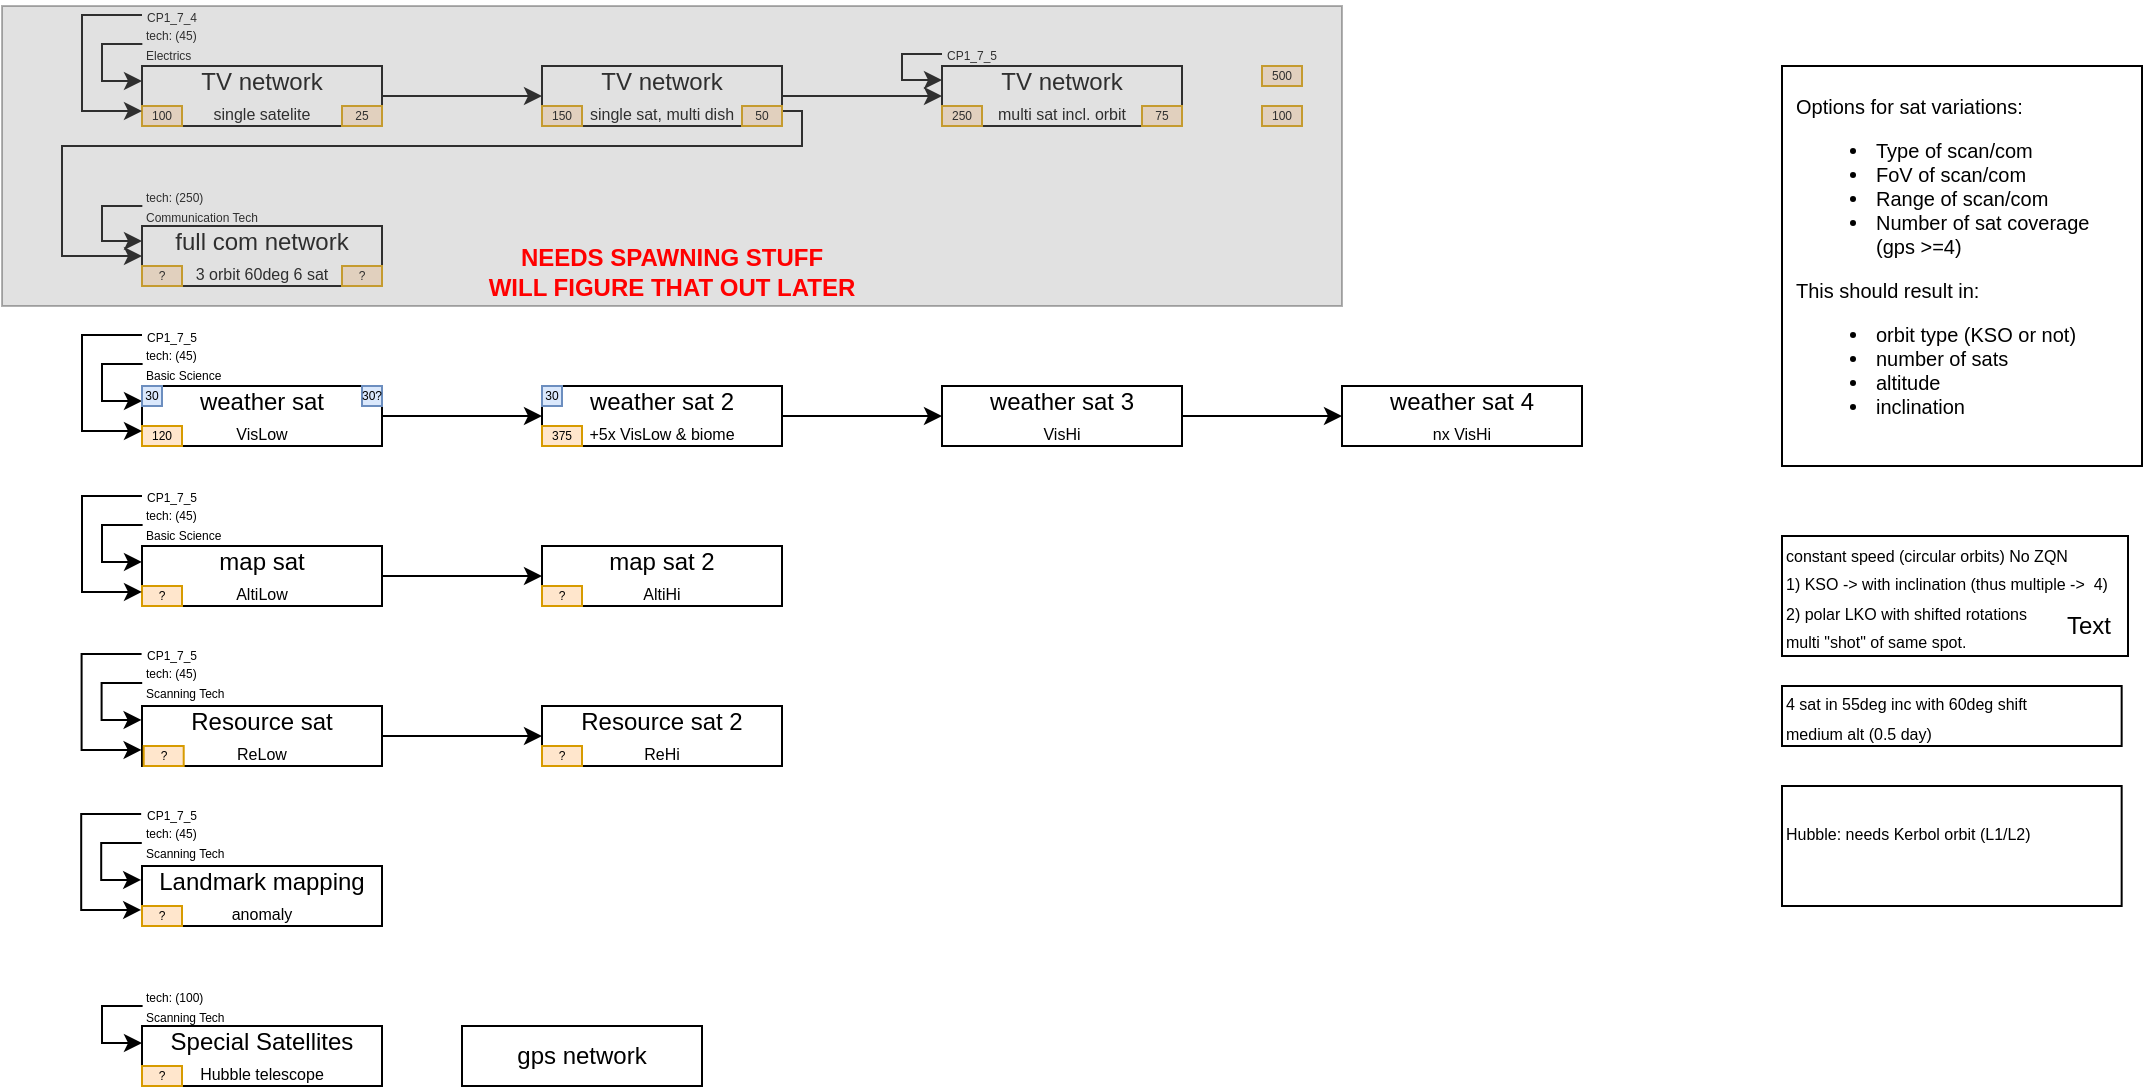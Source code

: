 <mxfile version="13.0.3" type="device"><diagram id="dKaR930RVBZZW666O1c-" name="Page-1"><mxGraphModel dx="813" dy="470" grid="1" gridSize="10" guides="1" tooltips="1" connect="1" arrows="1" fold="1" page="1" pageScale="1" pageWidth="1169" pageHeight="827" math="0" shadow="0"><root><mxCell id="0"/><mxCell id="1" parent="0"/><mxCell id="bdqnIoL9hRPAwE5wRtxN-8" value="full com network&lt;br style=&quot;font-size: 8px&quot;&gt;&lt;span style=&quot;font-size: 8px&quot;&gt;3 orbit 60deg 6 sat&lt;/span&gt;" style="rounded=0;whiteSpace=wrap;html=1;" parent="1" vertex="1"><mxGeometry x="80" y="120" width="120" height="30" as="geometry"/></mxCell><mxCell id="bdqnIoL9hRPAwE5wRtxN-10" value="500" style="text;html=1;strokeColor=#d79b00;fillColor=#ffe6cc;align=center;verticalAlign=middle;whiteSpace=wrap;rounded=0;fontSize=6;" parent="1" vertex="1"><mxGeometry x="80" y="140" width="20" height="10" as="geometry"/></mxCell><mxCell id="MK1S4jsupLVhxcjn2z4u-9" style="edgeStyle=orthogonalEdgeStyle;rounded=0;orthogonalLoop=1;jettySize=auto;html=1;exitX=1;exitY=0.5;exitDx=0;exitDy=0;entryX=0;entryY=0.5;entryDx=0;entryDy=0;" edge="1" parent="1" source="bdqnIoL9hRPAwE5wRtxN-11" target="MK1S4jsupLVhxcjn2z4u-3"><mxGeometry relative="1" as="geometry"/></mxCell><mxCell id="bdqnIoL9hRPAwE5wRtxN-11" value="weather&amp;nbsp;sat&lt;br style=&quot;font-size: 8px&quot;&gt;&lt;span style=&quot;font-size: 8px&quot;&gt;VisLow&lt;/span&gt;" style="rounded=0;whiteSpace=wrap;html=1;" parent="1" vertex="1"><mxGeometry x="80" y="200" width="120" height="30" as="geometry"/></mxCell><mxCell id="bdqnIoL9hRPAwE5wRtxN-13" value="120" style="text;html=1;strokeColor=#d79b00;fillColor=#ffe6cc;align=center;verticalAlign=middle;whiteSpace=wrap;rounded=0;fontSize=6;" parent="1" vertex="1"><mxGeometry x="80" y="220" width="20" height="10" as="geometry"/></mxCell><mxCell id="yBju1OGkTGAu8eKgPaJ1-29" value="" style="edgeStyle=orthogonalEdgeStyle;rounded=0;orthogonalLoop=1;jettySize=auto;html=1;" parent="1" source="bdqnIoL9hRPAwE5wRtxN-14" target="yBju1OGkTGAu8eKgPaJ1-25" edge="1"><mxGeometry relative="1" as="geometry"/></mxCell><mxCell id="bdqnIoL9hRPAwE5wRtxN-14" value="Resource sat&lt;br style=&quot;font-size: 8px&quot;&gt;&lt;span style=&quot;font-size: 8px&quot;&gt;ReLow&lt;/span&gt;" style="rounded=0;whiteSpace=wrap;html=1;" parent="1" vertex="1"><mxGeometry x="80" y="360" width="120" height="30" as="geometry"/></mxCell><mxCell id="bdqnIoL9hRPAwE5wRtxN-16" value="?" style="text;html=1;strokeColor=#d79b00;fillColor=#ffe6cc;align=center;verticalAlign=middle;whiteSpace=wrap;rounded=0;fontSize=6;" parent="1" vertex="1"><mxGeometry x="80.85" y="380" width="20" height="10" as="geometry"/></mxCell><mxCell id="yBju1OGkTGAu8eKgPaJ1-5" style="edgeStyle=orthogonalEdgeStyle;rounded=0;orthogonalLoop=1;jettySize=auto;html=1;exitX=1;exitY=0.5;exitDx=0;exitDy=0;entryX=0;entryY=0.5;entryDx=0;entryDy=0;" parent="1" source="bdqnIoL9hRPAwE5wRtxN-17" target="yBju1OGkTGAu8eKgPaJ1-2" edge="1"><mxGeometry relative="1" as="geometry"><mxPoint x="250" y="55.143" as="targetPoint"/></mxGeometry></mxCell><mxCell id="bdqnIoL9hRPAwE5wRtxN-17" value="TV network&lt;br&gt;&lt;span style=&quot;font-size: 8px&quot;&gt;single satelite&lt;/span&gt;" style="rounded=0;whiteSpace=wrap;html=1;" parent="1" vertex="1"><mxGeometry x="80" y="40" width="120" height="30" as="geometry"/></mxCell><mxCell id="bdqnIoL9hRPAwE5wRtxN-19" value="100" style="text;html=1;strokeColor=#d79b00;fillColor=#ffe6cc;align=center;verticalAlign=middle;whiteSpace=wrap;rounded=0;fontSize=6;" parent="1" vertex="1"><mxGeometry x="80" y="60" width="20" height="10" as="geometry"/></mxCell><mxCell id="bdqnIoL9hRPAwE5wRtxN-20" value="gps network&lt;br style=&quot;font-size: 8px&quot;&gt;" style="rounded=0;whiteSpace=wrap;html=1;" parent="1" vertex="1"><mxGeometry x="240" y="520" width="120" height="30" as="geometry"/></mxCell><mxCell id="bdqnIoL9hRPAwE5wRtxN-22" value="?" style="text;html=1;strokeColor=#d79b00;fillColor=#ffe6cc;align=center;verticalAlign=middle;whiteSpace=wrap;rounded=0;fontSize=6;" parent="1" vertex="1"><mxGeometry x="80" y="140" width="20" height="10" as="geometry"/></mxCell><mxCell id="yBju1OGkTGAu8eKgPaJ1-30" value="" style="edgeStyle=orthogonalEdgeStyle;rounded=0;orthogonalLoop=1;jettySize=auto;html=1;" parent="1" source="bdqnIoL9hRPAwE5wRtxN-23" target="yBju1OGkTGAu8eKgPaJ1-12" edge="1"><mxGeometry relative="1" as="geometry"/></mxCell><mxCell id="bdqnIoL9hRPAwE5wRtxN-23" value="map sat&lt;br style=&quot;font-size: 8px&quot;&gt;&lt;span style=&quot;font-size: 8px&quot;&gt;AltiLow&lt;/span&gt;" style="rounded=0;whiteSpace=wrap;html=1;" parent="1" vertex="1"><mxGeometry x="80" y="280" width="120" height="30" as="geometry"/></mxCell><mxCell id="bdqnIoL9hRPAwE5wRtxN-25" value="?" style="text;html=1;strokeColor=#d79b00;fillColor=#ffe6cc;align=center;verticalAlign=middle;whiteSpace=wrap;rounded=0;fontSize=6;" parent="1" vertex="1"><mxGeometry x="80" y="300" width="20" height="10" as="geometry"/></mxCell><mxCell id="bdqnIoL9hRPAwE5wRtxN-26" value="Special Satellites&lt;br style=&quot;font-size: 8px&quot;&gt;&lt;span style=&quot;font-size: 8px&quot;&gt;Hubble telescope&lt;/span&gt;" style="rounded=0;whiteSpace=wrap;html=1;" parent="1" vertex="1"><mxGeometry x="80" y="520" width="120" height="30" as="geometry"/></mxCell><mxCell id="bdqnIoL9hRPAwE5wRtxN-28" value="?" style="text;html=1;strokeColor=#d79b00;fillColor=#ffe6cc;align=center;verticalAlign=middle;whiteSpace=wrap;rounded=0;fontSize=6;" parent="1" vertex="1"><mxGeometry x="80" y="540" width="20" height="10" as="geometry"/></mxCell><mxCell id="bdqnIoL9hRPAwE5wRtxN-29" value="&lt;font style=&quot;font-size: 10px&quot;&gt;Options for sat variations:&lt;br style=&quot;font-size: 10px&quot;&gt;&lt;/font&gt;&lt;ul style=&quot;font-size: 10px&quot;&gt;&lt;li style=&quot;font-size: 10px&quot;&gt;&lt;font style=&quot;font-size: 10px&quot;&gt;Type of scan/com&lt;/font&gt;&lt;/li&gt;&lt;li style=&quot;font-size: 10px&quot;&gt;FoV of scan/com&lt;/li&gt;&lt;li style=&quot;font-size: 10px&quot;&gt;Range of scan/com&lt;/li&gt;&lt;li style=&quot;font-size: 10px&quot;&gt;Number of sat coverage&lt;br&gt;(gps &amp;gt;=4)&lt;/li&gt;&lt;/ul&gt;&lt;div&gt;This should result in:&lt;/div&gt;&lt;div&gt;&lt;ul&gt;&lt;li&gt;orbit type (KSO or not)&lt;/li&gt;&lt;li&gt;number of sats&lt;/li&gt;&lt;li&gt;altitude&lt;/li&gt;&lt;li&gt;inclination&lt;/li&gt;&lt;/ul&gt;&lt;/div&gt;" style="rounded=0;whiteSpace=wrap;html=1;align=left;fontSize=10;spacingLeft=5;" parent="1" vertex="1"><mxGeometry x="900" y="40" width="180" height="200" as="geometry"/></mxCell><mxCell id="yBju1OGkTGAu8eKgPaJ1-11" style="edgeStyle=orthogonalEdgeStyle;rounded=0;orthogonalLoop=1;jettySize=auto;html=1;exitX=1;exitY=0.5;exitDx=0;exitDy=0;entryX=0;entryY=0.5;entryDx=0;entryDy=0;" parent="1" source="yBju1OGkTGAu8eKgPaJ1-2" target="yBju1OGkTGAu8eKgPaJ1-8" edge="1"><mxGeometry relative="1" as="geometry"/></mxCell><mxCell id="yBju1OGkTGAu8eKgPaJ1-2" value="TV network&lt;br&gt;&lt;span style=&quot;font-size: 8px&quot;&gt;single sat, multi dish&lt;/span&gt;" style="rounded=0;whiteSpace=wrap;html=1;" parent="1" vertex="1"><mxGeometry x="280" y="40" width="120" height="30" as="geometry"/></mxCell><mxCell id="yBju1OGkTGAu8eKgPaJ1-4" value="150" style="text;html=1;strokeColor=#d79b00;fillColor=#ffe6cc;align=center;verticalAlign=middle;whiteSpace=wrap;rounded=0;fontSize=6;" parent="1" vertex="1"><mxGeometry x="280" y="60" width="20" height="10" as="geometry"/></mxCell><mxCell id="wMlIlMGJ18sV57L_D5jF-14" style="edgeStyle=orthogonalEdgeStyle;rounded=0;orthogonalLoop=1;jettySize=auto;html=1;entryX=0;entryY=0.5;entryDx=0;entryDy=0;exitX=1;exitY=0.75;exitDx=0;exitDy=0;" parent="1" source="yBju1OGkTGAu8eKgPaJ1-2" target="bdqnIoL9hRPAwE5wRtxN-8" edge="1"><mxGeometry relative="1" as="geometry"><mxPoint x="70" y="295" as="targetPoint"/><Array as="points"><mxPoint x="410" y="63"/><mxPoint x="410" y="80"/><mxPoint x="40" y="80"/><mxPoint x="40" y="135"/></Array><mxPoint x="430" y="70" as="sourcePoint"/></mxGeometry></mxCell><mxCell id="yBju1OGkTGAu8eKgPaJ1-8" value="TV network&lt;br&gt;&lt;span style=&quot;font-size: 8px&quot;&gt;multi sat incl. orbit&lt;/span&gt;" style="rounded=0;whiteSpace=wrap;html=1;" parent="1" vertex="1"><mxGeometry x="480" y="40" width="120" height="30" as="geometry"/></mxCell><mxCell id="yBju1OGkTGAu8eKgPaJ1-10" value="250" style="text;html=1;strokeColor=#d79b00;fillColor=#ffe6cc;align=center;verticalAlign=middle;whiteSpace=wrap;rounded=0;fontSize=6;" parent="1" vertex="1"><mxGeometry x="480" y="60" width="20" height="10" as="geometry"/></mxCell><mxCell id="yBju1OGkTGAu8eKgPaJ1-12" value="map sat 2&lt;br style=&quot;font-size: 8px&quot;&gt;&lt;span style=&quot;font-size: 8px&quot;&gt;AltiHi&lt;/span&gt;" style="rounded=0;whiteSpace=wrap;html=1;" parent="1" vertex="1"><mxGeometry x="280" y="280" width="120" height="30" as="geometry"/></mxCell><mxCell id="yBju1OGkTGAu8eKgPaJ1-14" value="?" style="text;html=1;strokeColor=#d79b00;fillColor=#ffe6cc;align=center;verticalAlign=middle;whiteSpace=wrap;rounded=0;fontSize=6;" parent="1" vertex="1"><mxGeometry x="280" y="300" width="20" height="10" as="geometry"/></mxCell><mxCell id="yBju1OGkTGAu8eKgPaJ1-15" value="&lt;font style=&quot;font-size: 8px ; line-height: 100%&quot;&gt;&lt;span&gt;constant speed (circular orbits)&amp;nbsp;&lt;/span&gt;&lt;span&gt;No ZQN&lt;br&gt;1) KSO -&amp;gt; with inclination (thus multiple -&amp;gt;&amp;nbsp; 4)&lt;br&gt;2) polar LKO with shifted rotations&lt;br&gt;multi &quot;shot&quot; of same spot.&lt;br&gt;&lt;/span&gt;&lt;/font&gt;" style="rounded=0;whiteSpace=wrap;html=1;align=left;" parent="1" vertex="1"><mxGeometry x="900" y="275" width="173" height="60" as="geometry"/></mxCell><mxCell id="MK1S4jsupLVhxcjn2z4u-2" value="Text" style="text;html=1;align=center;verticalAlign=middle;resizable=0;points=[];autosize=1;" vertex="1" parent="yBju1OGkTGAu8eKgPaJ1-15"><mxGeometry x="133" y="35" width="40" height="20" as="geometry"/></mxCell><mxCell id="yBju1OGkTGAu8eKgPaJ1-16" value="&lt;font style=&quot;font-size: 8px ; line-height: 100%&quot;&gt;&lt;span&gt;4 sat in 55deg inc with 60deg shift&lt;br&gt;medium alt (0.5 day)&lt;br&gt;&lt;/span&gt;&lt;/font&gt;" style="rounded=0;whiteSpace=wrap;html=1;align=left;" parent="1" vertex="1"><mxGeometry x="900" y="350" width="169.83" height="30" as="geometry"/></mxCell><mxCell id="yBju1OGkTGAu8eKgPaJ1-25" value="Resource sat 2&lt;br style=&quot;font-size: 8px&quot;&gt;&lt;span style=&quot;font-size: 8px&quot;&gt;ReHi&lt;/span&gt;" style="rounded=0;whiteSpace=wrap;html=1;" parent="1" vertex="1"><mxGeometry x="280" y="360" width="120" height="30" as="geometry"/></mxCell><mxCell id="yBju1OGkTGAu8eKgPaJ1-27" value="?" style="text;html=1;strokeColor=#d79b00;fillColor=#ffe6cc;align=center;verticalAlign=middle;whiteSpace=wrap;rounded=0;fontSize=6;" parent="1" vertex="1"><mxGeometry x="280" y="380" width="20" height="10" as="geometry"/></mxCell><mxCell id="wMlIlMGJ18sV57L_D5jF-1" value="25" style="text;html=1;strokeColor=#d79b00;fillColor=#ffe6cc;align=center;verticalAlign=middle;whiteSpace=wrap;rounded=0;fontSize=6;" parent="1" vertex="1"><mxGeometry x="180" y="60" width="20" height="10" as="geometry"/></mxCell><mxCell id="wMlIlMGJ18sV57L_D5jF-2" value="50" style="text;html=1;strokeColor=#d79b00;fillColor=#ffe6cc;align=center;verticalAlign=middle;whiteSpace=wrap;rounded=0;fontSize=6;" parent="1" vertex="1"><mxGeometry x="380" y="60" width="20" height="10" as="geometry"/></mxCell><mxCell id="wMlIlMGJ18sV57L_D5jF-3" value="75" style="text;html=1;strokeColor=#d79b00;fillColor=#ffe6cc;align=center;verticalAlign=middle;whiteSpace=wrap;rounded=0;fontSize=6;" parent="1" vertex="1"><mxGeometry x="580" y="60" width="20" height="10" as="geometry"/></mxCell><mxCell id="wMlIlMGJ18sV57L_D5jF-8" value="?" style="text;html=1;strokeColor=#d79b00;fillColor=#ffe6cc;align=center;verticalAlign=middle;whiteSpace=wrap;rounded=0;fontSize=6;" parent="1" vertex="1"><mxGeometry x="180" y="140" width="20" height="10" as="geometry"/></mxCell><mxCell id="wMlIlMGJ18sV57L_D5jF-10" style="edgeStyle=orthogonalEdgeStyle;rounded=0;orthogonalLoop=1;jettySize=auto;html=1;exitX=0;exitY=0.5;exitDx=0;exitDy=0;entryX=0;entryY=0.25;entryDx=0;entryDy=0;" parent="1" source="wMlIlMGJ18sV57L_D5jF-11" target="bdqnIoL9hRPAwE5wRtxN-17" edge="1"><mxGeometry relative="1" as="geometry"><Array as="points"><mxPoint x="60" y="29"/><mxPoint x="60" y="48"/></Array><mxPoint x="70" y="48" as="targetPoint"/></mxGeometry></mxCell><mxCell id="wMlIlMGJ18sV57L_D5jF-11" value="&lt;font style=&quot;line-height: 100% ; font-size: 6px&quot;&gt;&lt;font style=&quot;font-size: 6px&quot;&gt;tech: (45)&lt;br&gt;&lt;/font&gt;Electrics&lt;br&gt;&lt;/font&gt;" style="text;html=1;align=left;verticalAlign=middle;whiteSpace=wrap;rounded=0;fontSize=8;spacing=2;" parent="1" vertex="1"><mxGeometry x="80.17" y="19" width="60.09" height="20" as="geometry"/></mxCell><mxCell id="wMlIlMGJ18sV57L_D5jF-13" style="edgeStyle=orthogonalEdgeStyle;rounded=0;orthogonalLoop=1;jettySize=auto;html=1;exitX=0;exitY=0.5;exitDx=0;exitDy=0;entryX=0;entryY=0.25;entryDx=0;entryDy=0;" parent="1" source="wMlIlMGJ18sV57L_D5jF-12" target="bdqnIoL9hRPAwE5wRtxN-11" edge="1"><mxGeometry relative="1" as="geometry"><mxPoint x="70" y="208" as="targetPoint"/><Array as="points"><mxPoint x="60" y="189"/><mxPoint x="60" y="208"/></Array></mxGeometry></mxCell><mxCell id="wMlIlMGJ18sV57L_D5jF-12" value="&lt;font style=&quot;line-height: 100% ; font-size: 6px&quot;&gt;&lt;font style=&quot;font-size: 6px&quot;&gt;tech: (45)&lt;br&gt;&lt;/font&gt;Basic Science&lt;br&gt;&lt;/font&gt;" style="text;html=1;align=left;verticalAlign=middle;whiteSpace=wrap;rounded=0;fontSize=8;spacing=2;" parent="1" vertex="1"><mxGeometry x="80.31" y="179" width="60.09" height="20" as="geometry"/></mxCell><mxCell id="wMlIlMGJ18sV57L_D5jF-15" style="edgeStyle=orthogonalEdgeStyle;rounded=0;orthogonalLoop=1;jettySize=auto;html=1;exitX=0;exitY=0.5;exitDx=0;exitDy=0;entryX=0;entryY=0.25;entryDx=0;entryDy=0;" parent="1" source="wMlIlMGJ18sV57L_D5jF-16" target="bdqnIoL9hRPAwE5wRtxN-8" edge="1"><mxGeometry relative="1" as="geometry"><mxPoint x="70" y="129" as="targetPoint"/><Array as="points"><mxPoint x="60" y="110"/><mxPoint x="60" y="128"/></Array></mxGeometry></mxCell><mxCell id="wMlIlMGJ18sV57L_D5jF-16" value="&lt;font style=&quot;line-height: 100% ; font-size: 6px&quot;&gt;&lt;font style=&quot;font-size: 6px&quot;&gt;tech: (250)&lt;br&gt;&lt;/font&gt;Communication Tech&lt;br&gt;&lt;/font&gt;" style="text;html=1;align=left;verticalAlign=middle;whiteSpace=wrap;rounded=0;fontSize=8;spacing=2;" parent="1" vertex="1"><mxGeometry x="80.17" y="100" width="60.09" height="20" as="geometry"/></mxCell><mxCell id="wMlIlMGJ18sV57L_D5jF-17" value="500" style="text;html=1;strokeColor=#d79b00;fillColor=#ffe6cc;align=center;verticalAlign=middle;whiteSpace=wrap;rounded=0;fontSize=6;" parent="1" vertex="1"><mxGeometry x="640" y="40" width="20" height="10" as="geometry"/></mxCell><mxCell id="wMlIlMGJ18sV57L_D5jF-18" value="100" style="text;html=1;strokeColor=#d79b00;fillColor=#ffe6cc;align=center;verticalAlign=middle;whiteSpace=wrap;rounded=0;fontSize=6;" parent="1" vertex="1"><mxGeometry x="640" y="60" width="20" height="10" as="geometry"/></mxCell><mxCell id="wMlIlMGJ18sV57L_D5jF-20" style="edgeStyle=orthogonalEdgeStyle;rounded=0;orthogonalLoop=1;jettySize=auto;html=1;exitX=0;exitY=0.5;exitDx=0;exitDy=0;entryX=0;entryY=0.25;entryDx=0;entryDy=0;" parent="1" source="wMlIlMGJ18sV57L_D5jF-21" edge="1"><mxGeometry relative="1" as="geometry"><mxPoint x="80" y="528.5" as="targetPoint"/><Array as="points"><mxPoint x="60" y="510"/><mxPoint x="60" y="529"/></Array></mxGeometry></mxCell><mxCell id="wMlIlMGJ18sV57L_D5jF-21" value="&lt;font style=&quot;line-height: 100% ; font-size: 6px&quot;&gt;&lt;font style=&quot;font-size: 6px&quot;&gt;tech: (100)&lt;br&gt;&lt;/font&gt;Scanning Tech&lt;br&gt;&lt;/font&gt;" style="text;html=1;align=left;verticalAlign=middle;whiteSpace=wrap;rounded=0;fontSize=8;spacing=2;" parent="1" vertex="1"><mxGeometry x="80.31" y="500" width="60.09" height="20" as="geometry"/></mxCell><mxCell id="QhKBEa-7UG4_fxhcu_Xz-2" style="edgeStyle=orthogonalEdgeStyle;rounded=0;orthogonalLoop=1;jettySize=auto;html=1;exitX=0;exitY=0.5;exitDx=0;exitDy=0;entryX=0;entryY=0.75;entryDx=0;entryDy=0;" parent="1" source="QhKBEa-7UG4_fxhcu_Xz-1" target="bdqnIoL9hRPAwE5wRtxN-17" edge="1"><mxGeometry relative="1" as="geometry"><mxPoint x="70" y="63" as="targetPoint"/><Array as="points"><mxPoint x="50" y="15"/><mxPoint x="50" y="62"/></Array></mxGeometry></mxCell><mxCell id="QhKBEa-7UG4_fxhcu_Xz-1" value="&lt;font style=&quot;font-size: 6px&quot;&gt;CP1_7_4&lt;/font&gt;" style="text;html=1;strokeColor=none;fillColor=none;align=center;verticalAlign=middle;whiteSpace=wrap;rounded=0;fontSize=8;" parent="1" vertex="1"><mxGeometry x="80" y="10" width="30" height="9" as="geometry"/></mxCell><mxCell id="QhKBEa-7UG4_fxhcu_Xz-4" style="edgeStyle=orthogonalEdgeStyle;rounded=0;orthogonalLoop=1;jettySize=auto;html=1;exitX=0;exitY=0.5;exitDx=0;exitDy=0;entryX=0;entryY=0.75;entryDx=0;entryDy=0;" parent="1" source="QhKBEa-7UG4_fxhcu_Xz-3" target="bdqnIoL9hRPAwE5wRtxN-11" edge="1"><mxGeometry relative="1" as="geometry"><mxPoint x="60" y="223" as="targetPoint"/><Array as="points"><mxPoint x="50" y="175"/><mxPoint x="50" y="223"/></Array></mxGeometry></mxCell><mxCell id="QhKBEa-7UG4_fxhcu_Xz-3" value="&lt;font style=&quot;font-size: 6px&quot;&gt;CP1_7_5&lt;/font&gt;" style="text;html=1;strokeColor=none;fillColor=none;align=center;verticalAlign=middle;whiteSpace=wrap;rounded=0;fontSize=8;" parent="1" vertex="1"><mxGeometry x="80" y="170" width="30" height="9" as="geometry"/></mxCell><mxCell id="QhKBEa-7UG4_fxhcu_Xz-6" style="edgeStyle=orthogonalEdgeStyle;rounded=0;orthogonalLoop=1;jettySize=auto;html=1;exitX=0;exitY=0.5;exitDx=0;exitDy=0;entryX=0;entryY=0.25;entryDx=0;entryDy=0;" parent="1" source="QhKBEa-7UG4_fxhcu_Xz-5" target="yBju1OGkTGAu8eKgPaJ1-8" edge="1"><mxGeometry relative="1" as="geometry"><mxPoint x="460" y="50" as="targetPoint"/><Array as="points"><mxPoint x="460" y="34"/><mxPoint x="460" y="47"/><mxPoint x="480" y="47"/></Array></mxGeometry></mxCell><mxCell id="QhKBEa-7UG4_fxhcu_Xz-5" value="&lt;font style=&quot;font-size: 6px&quot;&gt;CP1_7_5&lt;/font&gt;" style="text;html=1;strokeColor=none;fillColor=none;align=center;verticalAlign=middle;whiteSpace=wrap;rounded=0;fontSize=8;" parent="1" vertex="1"><mxGeometry x="480" y="29" width="30" height="10" as="geometry"/></mxCell><mxCell id="QhKBEa-7UG4_fxhcu_Xz-7" value="&lt;font style=&quot;font-size: 8px ; line-height: 100%&quot;&gt;&lt;span&gt;Hubble: needs Kerbol orbit (L1/L2)&lt;br&gt;&lt;br&gt;&lt;/span&gt;&lt;/font&gt;" style="rounded=0;whiteSpace=wrap;html=1;align=left;" parent="1" vertex="1"><mxGeometry x="900" y="400" width="169.83" height="60" as="geometry"/></mxCell><mxCell id="MK1S4jsupLVhxcjn2z4u-1" value="&lt;font color=&quot;#ff0000&quot;&gt;&lt;b&gt;NEEDS SPAWNING STUFF&lt;br&gt;WILL FIGURE THAT OUT LATER&lt;/b&gt;&lt;/font&gt;" style="rounded=0;whiteSpace=wrap;html=1;fillColor=#9C9C9C;opacity=30;verticalAlign=bottom;" vertex="1" parent="1"><mxGeometry x="10" y="10" width="670" height="150" as="geometry"/></mxCell><mxCell id="MK1S4jsupLVhxcjn2z4u-10" style="edgeStyle=orthogonalEdgeStyle;rounded=0;orthogonalLoop=1;jettySize=auto;html=1;exitX=1;exitY=0.5;exitDx=0;exitDy=0;" edge="1" parent="1" source="MK1S4jsupLVhxcjn2z4u-3" target="MK1S4jsupLVhxcjn2z4u-8"><mxGeometry relative="1" as="geometry"/></mxCell><mxCell id="MK1S4jsupLVhxcjn2z4u-3" value="weather&amp;nbsp;sat 2&lt;br style=&quot;font-size: 8px&quot;&gt;&lt;span style=&quot;font-size: 8px&quot;&gt;+5x&amp;nbsp;&lt;/span&gt;&lt;span style=&quot;font-size: 8px&quot;&gt;VisLow&amp;nbsp;&lt;/span&gt;&lt;span style=&quot;font-size: 8px&quot;&gt;&amp;amp; biome&lt;/span&gt;" style="rounded=0;whiteSpace=wrap;html=1;" vertex="1" parent="1"><mxGeometry x="280" y="200" width="120" height="30" as="geometry"/></mxCell><mxCell id="MK1S4jsupLVhxcjn2z4u-4" style="edgeStyle=orthogonalEdgeStyle;rounded=0;orthogonalLoop=1;jettySize=auto;html=1;exitX=0;exitY=0.5;exitDx=0;exitDy=0;entryX=0;entryY=0.25;entryDx=0;entryDy=0;" edge="1" parent="1" source="MK1S4jsupLVhxcjn2z4u-5"><mxGeometry relative="1" as="geometry"><mxPoint x="80" y="287.98" as="targetPoint"/><Array as="points"><mxPoint x="60" y="269.48"/><mxPoint x="60" y="288.48"/></Array></mxGeometry></mxCell><mxCell id="MK1S4jsupLVhxcjn2z4u-5" value="&lt;font style=&quot;line-height: 100% ; font-size: 6px&quot;&gt;&lt;font style=&quot;font-size: 6px&quot;&gt;tech: (45)&lt;br&gt;&lt;/font&gt;Basic Science&lt;br&gt;&lt;/font&gt;" style="text;html=1;align=left;verticalAlign=middle;whiteSpace=wrap;rounded=0;fontSize=8;spacing=2;" vertex="1" parent="1"><mxGeometry x="80.31" y="259.48" width="60.09" height="20" as="geometry"/></mxCell><mxCell id="MK1S4jsupLVhxcjn2z4u-6" style="edgeStyle=orthogonalEdgeStyle;rounded=0;orthogonalLoop=1;jettySize=auto;html=1;exitX=0;exitY=0.5;exitDx=0;exitDy=0;entryX=0;entryY=0.75;entryDx=0;entryDy=0;" edge="1" parent="1" source="MK1S4jsupLVhxcjn2z4u-7"><mxGeometry relative="1" as="geometry"><mxPoint x="80" y="302.98" as="targetPoint"/><Array as="points"><mxPoint x="50" y="255.48"/><mxPoint x="50" y="303.48"/></Array></mxGeometry></mxCell><mxCell id="MK1S4jsupLVhxcjn2z4u-7" value="&lt;font style=&quot;font-size: 6px&quot;&gt;CP1_7_5&lt;/font&gt;" style="text;html=1;strokeColor=none;fillColor=none;align=center;verticalAlign=middle;whiteSpace=wrap;rounded=0;fontSize=8;" vertex="1" parent="1"><mxGeometry x="80" y="250.48" width="30" height="9" as="geometry"/></mxCell><mxCell id="MK1S4jsupLVhxcjn2z4u-12" style="edgeStyle=orthogonalEdgeStyle;rounded=0;orthogonalLoop=1;jettySize=auto;html=1;exitX=1;exitY=0.5;exitDx=0;exitDy=0;entryX=0;entryY=0.5;entryDx=0;entryDy=0;" edge="1" parent="1" source="MK1S4jsupLVhxcjn2z4u-8" target="MK1S4jsupLVhxcjn2z4u-11"><mxGeometry relative="1" as="geometry"/></mxCell><mxCell id="MK1S4jsupLVhxcjn2z4u-8" value="weather&amp;nbsp;sat 3&lt;br style=&quot;font-size: 8px&quot;&gt;&lt;span style=&quot;font-size: 8px&quot;&gt;VisHi&lt;/span&gt;" style="rounded=0;whiteSpace=wrap;html=1;" vertex="1" parent="1"><mxGeometry x="480" y="200" width="120" height="30" as="geometry"/></mxCell><mxCell id="MK1S4jsupLVhxcjn2z4u-11" value="weather&amp;nbsp;sat 4&lt;br style=&quot;font-size: 8px&quot;&gt;&lt;span style=&quot;font-size: 8px&quot;&gt;nx&amp;nbsp;&lt;/span&gt;&lt;span style=&quot;font-size: 8px&quot;&gt;VisHi&lt;/span&gt;" style="rounded=0;whiteSpace=wrap;html=1;" vertex="1" parent="1"><mxGeometry x="680" y="200" width="120" height="30" as="geometry"/></mxCell><mxCell id="MK1S4jsupLVhxcjn2z4u-13" value="30" style="text;html=1;strokeColor=#6c8ebf;fillColor=#dae8fc;align=center;verticalAlign=middle;whiteSpace=wrap;rounded=0;fontSize=6;" vertex="1" parent="1"><mxGeometry x="80.0" y="200" width="10" height="10" as="geometry"/></mxCell><mxCell id="MK1S4jsupLVhxcjn2z4u-14" style="edgeStyle=orthogonalEdgeStyle;rounded=0;orthogonalLoop=1;jettySize=auto;html=1;exitX=0;exitY=0.5;exitDx=0;exitDy=0;entryX=0;entryY=0.25;entryDx=0;entryDy=0;" edge="1" parent="1" source="MK1S4jsupLVhxcjn2z4u-15"><mxGeometry relative="1" as="geometry"><mxPoint x="79.79" y="366.95" as="targetPoint"/><Array as="points"><mxPoint x="59.79" y="348.45"/><mxPoint x="59.79" y="367.45"/></Array></mxGeometry></mxCell><mxCell id="MK1S4jsupLVhxcjn2z4u-15" value="&lt;font style=&quot;line-height: 100% ; font-size: 6px&quot;&gt;&lt;font style=&quot;font-size: 6px&quot;&gt;tech: (45)&lt;br&gt;&lt;/font&gt;Scanning Tech&lt;br&gt;&lt;/font&gt;" style="text;html=1;align=left;verticalAlign=middle;whiteSpace=wrap;rounded=0;fontSize=8;spacing=2;" vertex="1" parent="1"><mxGeometry x="80.1" y="338.45" width="60.09" height="20" as="geometry"/></mxCell><mxCell id="MK1S4jsupLVhxcjn2z4u-16" style="edgeStyle=orthogonalEdgeStyle;rounded=0;orthogonalLoop=1;jettySize=auto;html=1;exitX=0;exitY=0.5;exitDx=0;exitDy=0;entryX=0;entryY=0.75;entryDx=0;entryDy=0;" edge="1" parent="1" source="MK1S4jsupLVhxcjn2z4u-17"><mxGeometry relative="1" as="geometry"><mxPoint x="79.79" y="381.95" as="targetPoint"/><Array as="points"><mxPoint x="49.79" y="334.45"/><mxPoint x="49.79" y="382.45"/></Array></mxGeometry></mxCell><mxCell id="MK1S4jsupLVhxcjn2z4u-17" value="&lt;font style=&quot;font-size: 6px&quot;&gt;CP1_7_5&lt;/font&gt;" style="text;html=1;strokeColor=none;fillColor=none;align=center;verticalAlign=middle;whiteSpace=wrap;rounded=0;fontSize=8;" vertex="1" parent="1"><mxGeometry x="79.79" y="329.45" width="30" height="9" as="geometry"/></mxCell><mxCell id="MK1S4jsupLVhxcjn2z4u-18" value="Landmark mapping&lt;br style=&quot;font-size: 8px&quot;&gt;&lt;span style=&quot;font-size: 8px&quot;&gt;anomaly&lt;/span&gt;" style="rounded=0;whiteSpace=wrap;html=1;" vertex="1" parent="1"><mxGeometry x="80" y="440" width="120" height="30" as="geometry"/></mxCell><mxCell id="MK1S4jsupLVhxcjn2z4u-19" value="?" style="text;html=1;strokeColor=#d79b00;fillColor=#ffe6cc;align=center;verticalAlign=middle;whiteSpace=wrap;rounded=0;fontSize=6;" vertex="1" parent="1"><mxGeometry x="80" y="460" width="20" height="10" as="geometry"/></mxCell><mxCell id="MK1S4jsupLVhxcjn2z4u-20" style="edgeStyle=orthogonalEdgeStyle;rounded=0;orthogonalLoop=1;jettySize=auto;html=1;exitX=0;exitY=0.5;exitDx=0;exitDy=0;entryX=0;entryY=0.25;entryDx=0;entryDy=0;" edge="1" parent="1" source="MK1S4jsupLVhxcjn2z4u-21"><mxGeometry relative="1" as="geometry"><mxPoint x="79.58" y="446.95" as="targetPoint"/><Array as="points"><mxPoint x="59.58" y="428.45"/><mxPoint x="59.58" y="447.45"/></Array></mxGeometry></mxCell><mxCell id="MK1S4jsupLVhxcjn2z4u-21" value="&lt;font style=&quot;line-height: 100% ; font-size: 6px&quot;&gt;&lt;font style=&quot;font-size: 6px&quot;&gt;tech: (45)&lt;br&gt;&lt;/font&gt;Scanning Tech&lt;br&gt;&lt;/font&gt;" style="text;html=1;align=left;verticalAlign=middle;whiteSpace=wrap;rounded=0;fontSize=8;spacing=2;" vertex="1" parent="1"><mxGeometry x="79.89" y="418.45" width="60.09" height="20" as="geometry"/></mxCell><mxCell id="MK1S4jsupLVhxcjn2z4u-22" style="edgeStyle=orthogonalEdgeStyle;rounded=0;orthogonalLoop=1;jettySize=auto;html=1;exitX=0;exitY=0.5;exitDx=0;exitDy=0;entryX=0;entryY=0.75;entryDx=0;entryDy=0;" edge="1" parent="1" source="MK1S4jsupLVhxcjn2z4u-23"><mxGeometry relative="1" as="geometry"><mxPoint x="79.58" y="461.95" as="targetPoint"/><Array as="points"><mxPoint x="49.58" y="414.45"/><mxPoint x="49.58" y="462.45"/></Array></mxGeometry></mxCell><mxCell id="MK1S4jsupLVhxcjn2z4u-23" value="&lt;font style=&quot;font-size: 6px&quot;&gt;CP1_7_5&lt;/font&gt;" style="text;html=1;strokeColor=none;fillColor=none;align=center;verticalAlign=middle;whiteSpace=wrap;rounded=0;fontSize=8;" vertex="1" parent="1"><mxGeometry x="79.58" y="409.45" width="30" height="9" as="geometry"/></mxCell><mxCell id="MK1S4jsupLVhxcjn2z4u-24" value="375" style="text;html=1;strokeColor=#d79b00;fillColor=#ffe6cc;align=center;verticalAlign=middle;whiteSpace=wrap;rounded=0;fontSize=6;" vertex="1" parent="1"><mxGeometry x="280" y="220" width="20" height="10" as="geometry"/></mxCell><mxCell id="MK1S4jsupLVhxcjn2z4u-25" value="30" style="text;html=1;strokeColor=#6c8ebf;fillColor=#dae8fc;align=center;verticalAlign=middle;whiteSpace=wrap;rounded=0;fontSize=6;" vertex="1" parent="1"><mxGeometry x="280" y="200" width="10" height="10" as="geometry"/></mxCell><mxCell id="MK1S4jsupLVhxcjn2z4u-26" value="30?" style="text;html=1;strokeColor=#6c8ebf;fillColor=#dae8fc;align=center;verticalAlign=middle;whiteSpace=wrap;rounded=0;fontSize=6;" vertex="1" parent="1"><mxGeometry x="190" y="200" width="10" height="10" as="geometry"/></mxCell></root></mxGraphModel></diagram></mxfile>